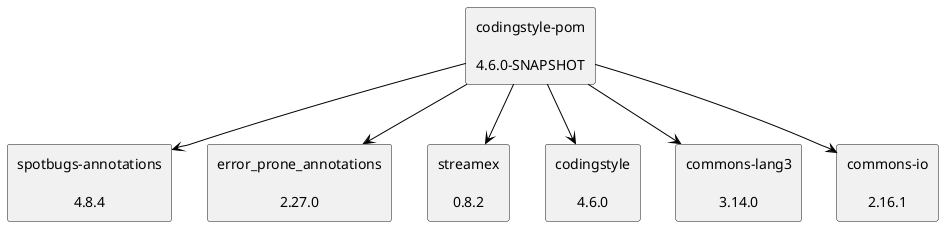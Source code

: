 @startuml
skinparam defaultTextAlignment center
skinparam rectangle {
  BackgroundColor<<optional>> beige
  BackgroundColor<<test>> lightGreen
  BackgroundColor<<runtime>> lightBlue
  BackgroundColor<<provided>> lightGray
}
rectangle "codingstyle-pom\n\n4.6.0-SNAPSHOT" as edu_hm_hafner_codingstyle_pom_pom
rectangle "spotbugs-annotations\n\n4.8.4" as com_github_spotbugs_spotbugs_annotations_jar
rectangle "error_prone_annotations\n\n2.27.0" as com_google_errorprone_error_prone_annotations_jar
rectangle "streamex\n\n0.8.2" as one_util_streamex_jar
rectangle "codingstyle\n\n4.6.0" as edu_hm_hafner_codingstyle_jar
rectangle "commons-lang3\n\n3.14.0" as org_apache_commons_commons_lang3_jar
rectangle "commons-io\n\n2.16.1" as commons_io_commons_io_jar
edu_hm_hafner_codingstyle_pom_pom -[#000000]-> com_github_spotbugs_spotbugs_annotations_jar
edu_hm_hafner_codingstyle_pom_pom -[#000000]-> com_google_errorprone_error_prone_annotations_jar
edu_hm_hafner_codingstyle_pom_pom -[#000000]-> one_util_streamex_jar
edu_hm_hafner_codingstyle_pom_pom -[#000000]-> edu_hm_hafner_codingstyle_jar
edu_hm_hafner_codingstyle_pom_pom -[#000000]-> org_apache_commons_commons_lang3_jar
edu_hm_hafner_codingstyle_pom_pom -[#000000]-> commons_io_commons_io_jar
@enduml